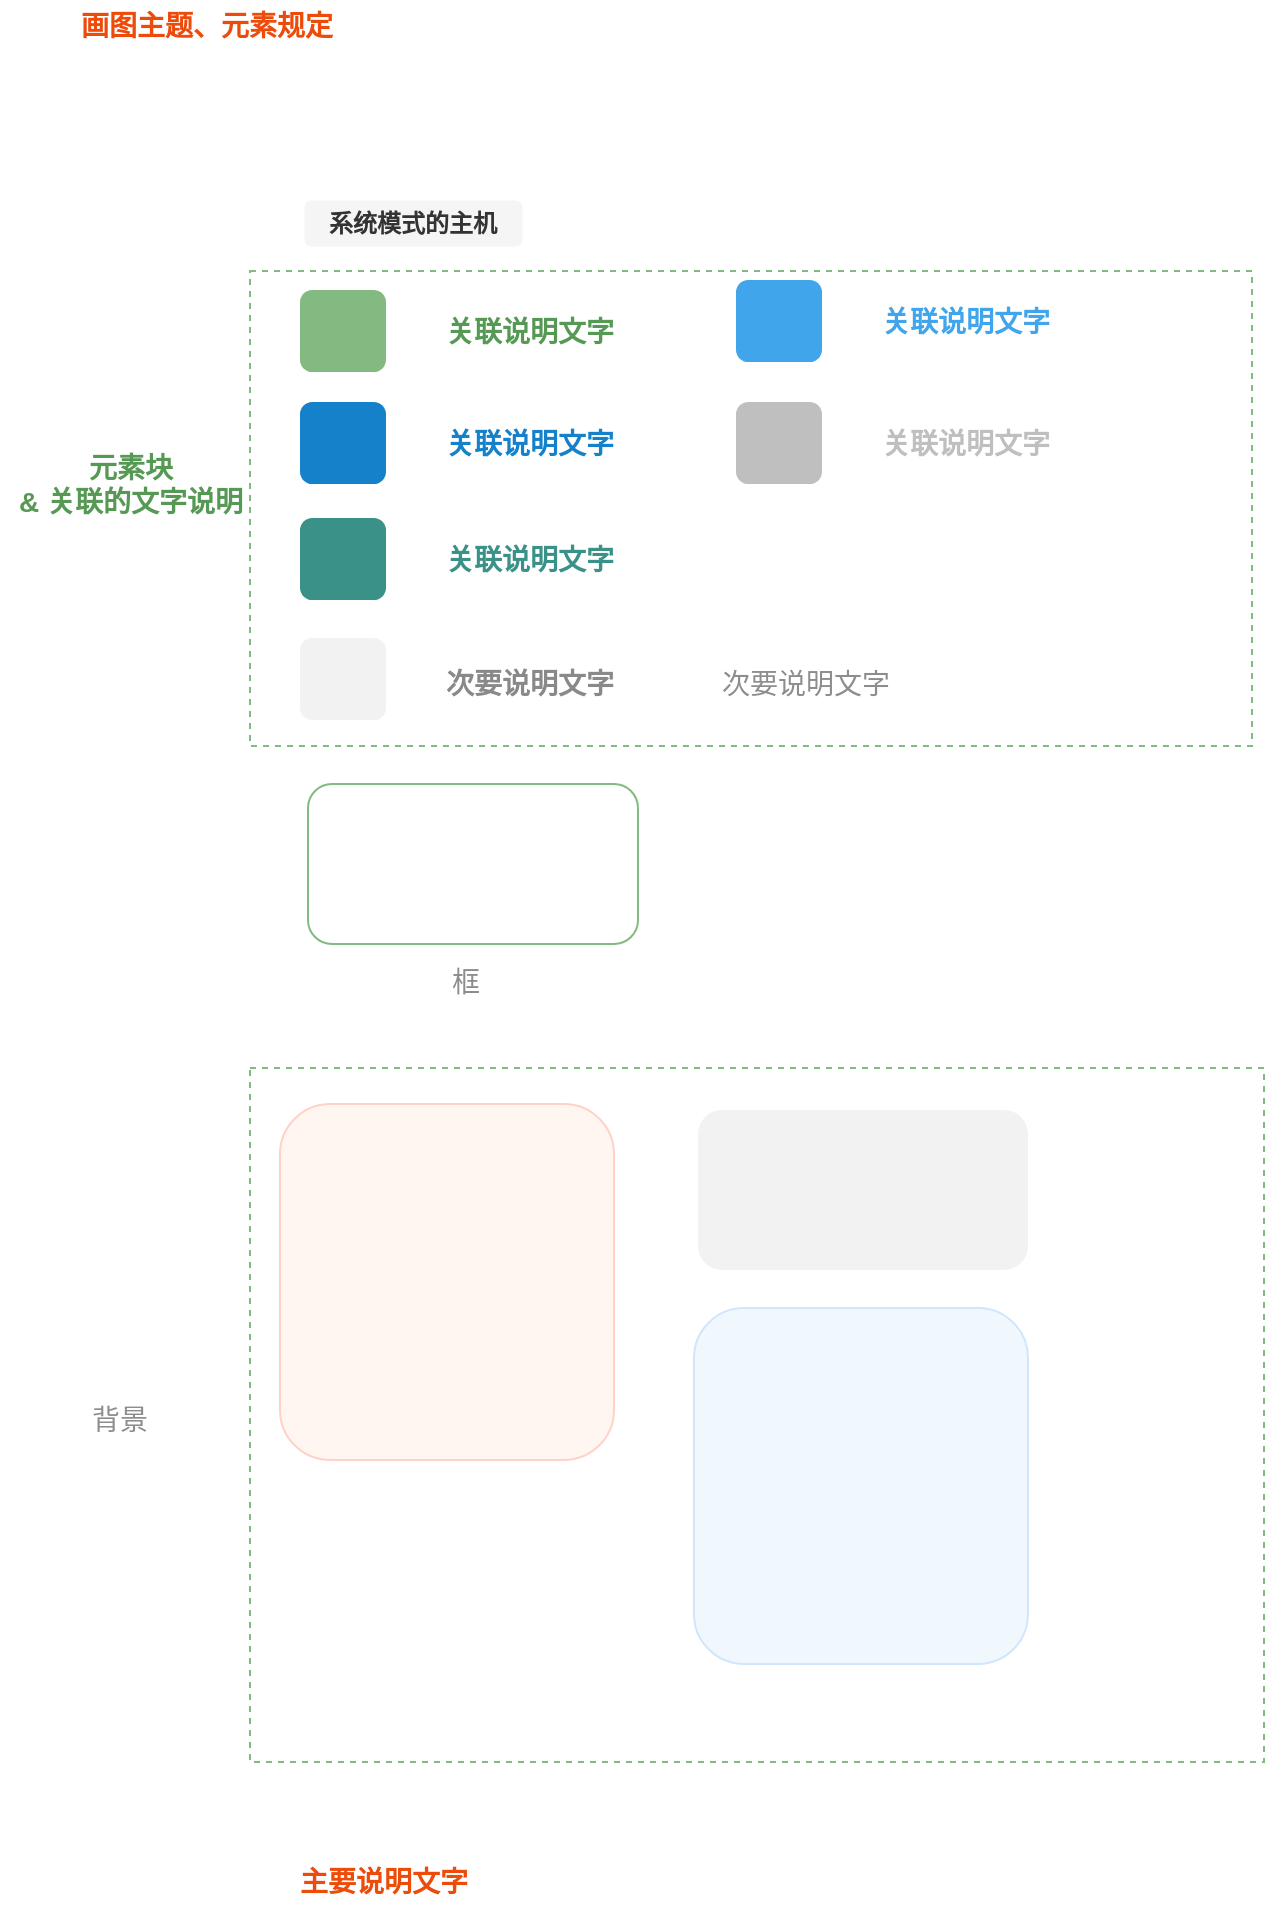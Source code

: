<mxfile version="21.5.0" type="device">
  <diagram name="第 1 页" id="WOd72iEVE1x6JxCc8SjU">
    <mxGraphModel dx="1491" dy="861" grid="0" gridSize="10" guides="1" tooltips="1" connect="1" arrows="1" fold="1" page="1" pageScale="1" pageWidth="827" pageHeight="1169" math="0" shadow="0">
      <root>
        <mxCell id="0" />
        <mxCell id="1" parent="0" />
        <mxCell id="71414tzn9D7K6VWtngj2-27" value="" style="rounded=0;whiteSpace=wrap;html=1;fillColor=none;strokeColor=#82BA81;dashed=1;" vertex="1" parent="1">
          <mxGeometry x="132" y="564" width="507" height="347" as="geometry" />
        </mxCell>
        <mxCell id="71414tzn9D7K6VWtngj2-24" value="" style="rounded=0;whiteSpace=wrap;html=1;fillColor=none;strokeColor=#82BA81;dashed=1;" vertex="1" parent="1">
          <mxGeometry x="132" y="165.5" width="501" height="237.5" as="geometry" />
        </mxCell>
        <mxCell id="71414tzn9D7K6VWtngj2-2" value="系统模式的主机" style="rounded=1;whiteSpace=wrap;html=1;fillColor=#f5f5f5;fontColor=#333333;strokeColor=none;strokeWidth=0;fontStyle=1" vertex="1" parent="1">
          <mxGeometry x="159" y="130" width="109" height="23" as="geometry" />
        </mxCell>
        <mxCell id="71414tzn9D7K6VWtngj2-3" value="" style="rounded=1;whiteSpace=wrap;html=1;gradientColor=none;fillColor=#82BA81;strokeColor=none;" vertex="1" parent="1">
          <mxGeometry x="157" y="175" width="43" height="41" as="geometry" />
        </mxCell>
        <mxCell id="71414tzn9D7K6VWtngj2-4" value="" style="rounded=1;whiteSpace=wrap;html=1;fillColor=none;strokeColor=#82BA81;" vertex="1" parent="1">
          <mxGeometry x="161" y="422" width="165" height="80" as="geometry" />
        </mxCell>
        <mxCell id="71414tzn9D7K6VWtngj2-5" value="" style="rounded=1;whiteSpace=wrap;html=1;gradientColor=none;fillColor=#F2F2F2;strokeColor=none;" vertex="1" parent="1">
          <mxGeometry x="157" y="349" width="43" height="41" as="geometry" />
        </mxCell>
        <mxCell id="71414tzn9D7K6VWtngj2-6" value="&lt;span style=&quot;font-size: 14px;&quot;&gt;&lt;b&gt;&lt;font color=&quot;#559954&quot;&gt;关联说明文字&lt;/font&gt;&lt;/b&gt;&lt;/span&gt;" style="text;html=1;strokeColor=none;fillColor=none;align=center;verticalAlign=middle;whiteSpace=wrap;rounded=0;" vertex="1" parent="1">
          <mxGeometry x="222" y="182.5" width="100" height="26" as="geometry" />
        </mxCell>
        <mxCell id="71414tzn9D7K6VWtngj2-7" value="&lt;span style=&quot;font-size: 14px;&quot;&gt;&lt;b&gt;&lt;font color=&quot;#898989&quot;&gt;次要说明文字&lt;/font&gt;&lt;/b&gt;&lt;/span&gt;" style="text;html=1;strokeColor=none;fillColor=none;align=center;verticalAlign=middle;whiteSpace=wrap;rounded=0;" vertex="1" parent="1">
          <mxGeometry x="222" y="359" width="100" height="26" as="geometry" />
        </mxCell>
        <mxCell id="71414tzn9D7K6VWtngj2-9" value="&lt;span style=&quot;font-size: 14px;&quot;&gt;&lt;font color=&quot;#8d8d8d&quot;&gt;次要说明文字&lt;/font&gt;&lt;/span&gt;" style="text;html=1;strokeColor=none;fillColor=none;align=center;verticalAlign=middle;whiteSpace=wrap;rounded=0;" vertex="1" parent="1">
          <mxGeometry x="360" y="359" width="100" height="26" as="geometry" />
        </mxCell>
        <mxCell id="71414tzn9D7K6VWtngj2-10" value="&lt;span style=&quot;font-size: 14px;&quot;&gt;&lt;b&gt;&lt;font color=&quot;#ed4b0a&quot;&gt;主要说明文字&lt;/font&gt;&lt;/b&gt;&lt;/span&gt;" style="text;html=1;strokeColor=none;fillColor=none;align=center;verticalAlign=middle;whiteSpace=wrap;rounded=0;" vertex="1" parent="1">
          <mxGeometry x="149" y="958" width="100" height="26" as="geometry" />
        </mxCell>
        <mxCell id="71414tzn9D7K6VWtngj2-11" value="" style="rounded=1;whiteSpace=wrap;html=1;fillColor=#F2F2F2;strokeColor=none;" vertex="1" parent="1">
          <mxGeometry x="356" y="585" width="165" height="80" as="geometry" />
        </mxCell>
        <mxCell id="71414tzn9D7K6VWtngj2-13" value="" style="rounded=1;whiteSpace=wrap;html=1;gradientColor=none;fillColor=#1581CB;strokeColor=none;" vertex="1" parent="1">
          <mxGeometry x="157" y="231" width="43" height="41" as="geometry" />
        </mxCell>
        <mxCell id="71414tzn9D7K6VWtngj2-14" value="&lt;span style=&quot;font-size: 14px;&quot;&gt;&lt;b&gt;&lt;font color=&quot;#1581cb&quot;&gt;关联说明文字&lt;/font&gt;&lt;/b&gt;&lt;/span&gt;" style="text;html=1;strokeColor=none;fillColor=none;align=center;verticalAlign=middle;whiteSpace=wrap;rounded=0;" vertex="1" parent="1">
          <mxGeometry x="222" y="238.5" width="100" height="26" as="geometry" />
        </mxCell>
        <mxCell id="71414tzn9D7K6VWtngj2-15" value="&lt;span style=&quot;font-size: 14px;&quot;&gt;&lt;b&gt;&lt;font color=&quot;#ed4b0a&quot;&gt;画图主题、元素规定&lt;/font&gt;&lt;/b&gt;&lt;/span&gt;" style="text;html=1;strokeColor=none;fillColor=none;align=center;verticalAlign=middle;whiteSpace=wrap;rounded=0;" vertex="1" parent="1">
          <mxGeometry x="35" y="30" width="151" height="25" as="geometry" />
        </mxCell>
        <mxCell id="71414tzn9D7K6VWtngj2-16" value="" style="rounded=1;whiteSpace=wrap;html=1;gradientColor=none;fillColor=#399188;strokeColor=none;" vertex="1" parent="1">
          <mxGeometry x="157" y="289" width="43" height="41" as="geometry" />
        </mxCell>
        <mxCell id="71414tzn9D7K6VWtngj2-17" value="&lt;span style=&quot;font-size: 14px;&quot;&gt;&lt;b&gt;&lt;font color=&quot;#399188&quot;&gt;关联说明文字&lt;/font&gt;&lt;/b&gt;&lt;/span&gt;" style="text;html=1;strokeColor=none;fillColor=none;align=center;verticalAlign=middle;whiteSpace=wrap;rounded=0;" vertex="1" parent="1">
          <mxGeometry x="222" y="296.5" width="100" height="26" as="geometry" />
        </mxCell>
        <mxCell id="71414tzn9D7K6VWtngj2-18" value="" style="rounded=1;whiteSpace=wrap;html=1;gradientColor=none;fillColor=#40A5EB;strokeColor=none;" vertex="1" parent="1">
          <mxGeometry x="375" y="170" width="43" height="41" as="geometry" />
        </mxCell>
        <mxCell id="71414tzn9D7K6VWtngj2-19" value="&lt;span style=&quot;font-size: 14px;&quot;&gt;&lt;b&gt;&lt;font color=&quot;#40a5eb&quot;&gt;关联说明文字&lt;/font&gt;&lt;/b&gt;&lt;/span&gt;" style="text;html=1;strokeColor=none;fillColor=none;align=center;verticalAlign=middle;whiteSpace=wrap;rounded=0;" vertex="1" parent="1">
          <mxGeometry x="440" y="177.5" width="100" height="26" as="geometry" />
        </mxCell>
        <mxCell id="71414tzn9D7K6VWtngj2-20" value="" style="rounded=1;whiteSpace=wrap;html=1;gradientColor=none;fillColor=#BFBFBF;strokeColor=none;" vertex="1" parent="1">
          <mxGeometry x="375" y="231" width="43" height="41" as="geometry" />
        </mxCell>
        <mxCell id="71414tzn9D7K6VWtngj2-21" value="&lt;span style=&quot;font-size: 14px;&quot;&gt;&lt;b&gt;&lt;font color=&quot;#bfbfbf&quot;&gt;关联说明文字&lt;/font&gt;&lt;/b&gt;&lt;/span&gt;" style="text;html=1;strokeColor=none;fillColor=none;align=center;verticalAlign=middle;whiteSpace=wrap;rounded=0;" vertex="1" parent="1">
          <mxGeometry x="440" y="238.5" width="100" height="26" as="geometry" />
        </mxCell>
        <mxCell id="71414tzn9D7K6VWtngj2-22" value="&lt;span style=&quot;font-size: 14px;&quot;&gt;&lt;font color=&quot;#8d8d8d&quot;&gt;框&lt;/font&gt;&lt;/span&gt;" style="text;html=1;strokeColor=none;fillColor=none;align=center;verticalAlign=middle;whiteSpace=wrap;rounded=0;" vertex="1" parent="1">
          <mxGeometry x="190" y="508" width="100" height="26" as="geometry" />
        </mxCell>
        <mxCell id="71414tzn9D7K6VWtngj2-23" value="&lt;font color=&quot;#8d8d8d&quot;&gt;&lt;span style=&quot;font-size: 14px;&quot;&gt;背景&lt;/span&gt;&lt;/font&gt;" style="text;html=1;strokeColor=none;fillColor=none;align=center;verticalAlign=middle;whiteSpace=wrap;rounded=0;" vertex="1" parent="1">
          <mxGeometry x="17" y="727" width="100" height="26" as="geometry" />
        </mxCell>
        <mxCell id="71414tzn9D7K6VWtngj2-25" value="&lt;span style=&quot;font-size: 14px;&quot;&gt;&lt;b&gt;&lt;font color=&quot;#559954&quot;&gt;元素块&lt;br&gt;&amp;amp; 关联的文字说明&lt;br&gt;&lt;/font&gt;&lt;/b&gt;&lt;/span&gt;" style="text;html=1;strokeColor=none;fillColor=none;align=center;verticalAlign=middle;whiteSpace=wrap;rounded=0;" vertex="1" parent="1">
          <mxGeometry x="7" y="254" width="131" height="35" as="geometry" />
        </mxCell>
        <mxCell id="71414tzn9D7K6VWtngj2-26" value="" style="rounded=1;whiteSpace=wrap;html=1;fillColor=#FFF5F1;strokeColor=#FFD2C7;" vertex="1" parent="1">
          <mxGeometry x="147" y="582" width="167" height="178" as="geometry" />
        </mxCell>
        <mxCell id="71414tzn9D7K6VWtngj2-28" value="" style="rounded=1;whiteSpace=wrap;html=1;fillColor=#F0F8FD;strokeColor=#CFE6FD;" vertex="1" parent="1">
          <mxGeometry x="354" y="684" width="167" height="178" as="geometry" />
        </mxCell>
        <mxCell id="71414tzn9D7K6VWtngj2-44" value="Sub Topic" style="whiteSpace=wrap;html=1;rounded=1;arcSize=50;align=center;verticalAlign=middle;strokeWidth=1;autosize=1;spacing=4;treeFolding=1;treeMoving=1;newEdgeStyle={&quot;edgeStyle&quot;:&quot;entityRelationEdgeStyle&quot;,&quot;startArrow&quot;:&quot;none&quot;,&quot;endArrow&quot;:&quot;none&quot;,&quot;segment&quot;:10,&quot;curved&quot;:1,&quot;sourcePerimeterSpacing&quot;:0,&quot;targetPerimeterSpacing&quot;:0};" vertex="1" visible="0" parent="1">
          <mxGeometry x="263" y="1357" width="91" height="30" as="geometry" />
        </mxCell>
        <mxCell id="71414tzn9D7K6VWtngj2-47" value="Sub Topic" style="whiteSpace=wrap;html=1;rounded=1;arcSize=50;align=center;verticalAlign=middle;strokeWidth=1;autosize=1;spacing=4;treeFolding=1;treeMoving=1;newEdgeStyle={&quot;edgeStyle&quot;:&quot;entityRelationEdgeStyle&quot;,&quot;startArrow&quot;:&quot;none&quot;,&quot;endArrow&quot;:&quot;none&quot;,&quot;segment&quot;:10,&quot;curved&quot;:1,&quot;sourcePerimeterSpacing&quot;:0,&quot;targetPerimeterSpacing&quot;:0};" vertex="1" visible="0" parent="1">
          <mxGeometry x="263" y="1423" width="91" height="30" as="geometry" />
        </mxCell>
      </root>
    </mxGraphModel>
  </diagram>
</mxfile>
